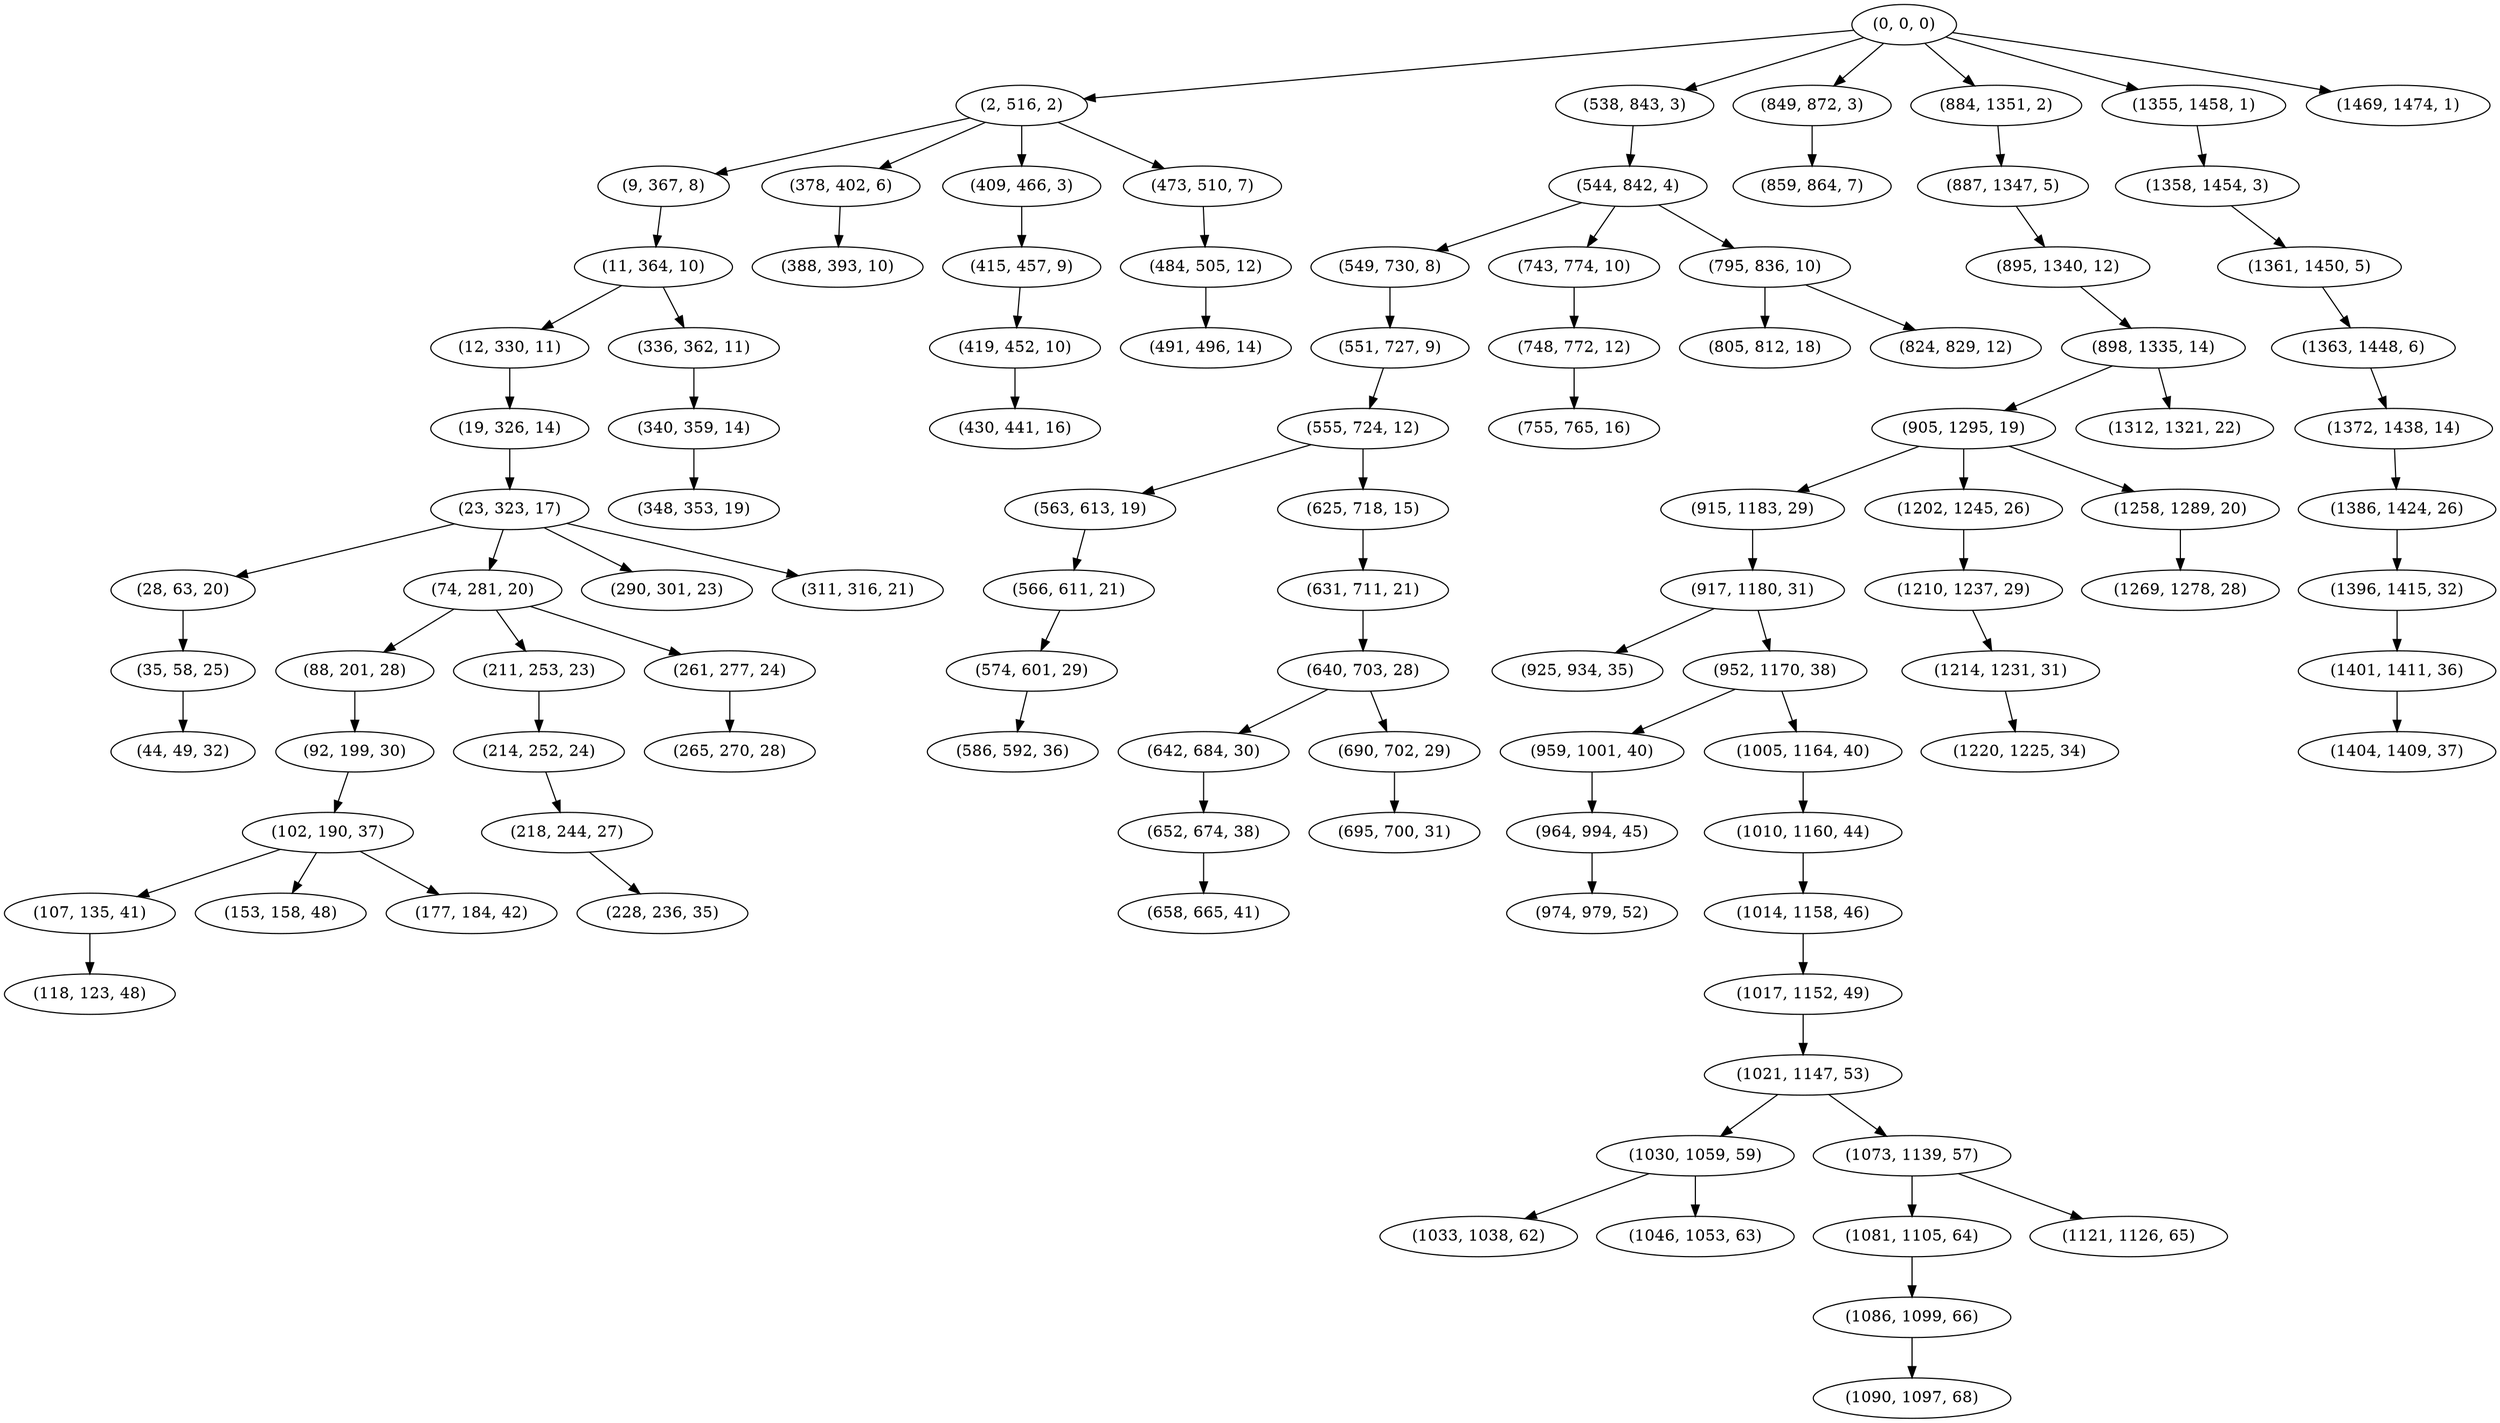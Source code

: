 digraph tree {
    "(0, 0, 0)";
    "(2, 516, 2)";
    "(9, 367, 8)";
    "(11, 364, 10)";
    "(12, 330, 11)";
    "(19, 326, 14)";
    "(23, 323, 17)";
    "(28, 63, 20)";
    "(35, 58, 25)";
    "(44, 49, 32)";
    "(74, 281, 20)";
    "(88, 201, 28)";
    "(92, 199, 30)";
    "(102, 190, 37)";
    "(107, 135, 41)";
    "(118, 123, 48)";
    "(153, 158, 48)";
    "(177, 184, 42)";
    "(211, 253, 23)";
    "(214, 252, 24)";
    "(218, 244, 27)";
    "(228, 236, 35)";
    "(261, 277, 24)";
    "(265, 270, 28)";
    "(290, 301, 23)";
    "(311, 316, 21)";
    "(336, 362, 11)";
    "(340, 359, 14)";
    "(348, 353, 19)";
    "(378, 402, 6)";
    "(388, 393, 10)";
    "(409, 466, 3)";
    "(415, 457, 9)";
    "(419, 452, 10)";
    "(430, 441, 16)";
    "(473, 510, 7)";
    "(484, 505, 12)";
    "(491, 496, 14)";
    "(538, 843, 3)";
    "(544, 842, 4)";
    "(549, 730, 8)";
    "(551, 727, 9)";
    "(555, 724, 12)";
    "(563, 613, 19)";
    "(566, 611, 21)";
    "(574, 601, 29)";
    "(586, 592, 36)";
    "(625, 718, 15)";
    "(631, 711, 21)";
    "(640, 703, 28)";
    "(642, 684, 30)";
    "(652, 674, 38)";
    "(658, 665, 41)";
    "(690, 702, 29)";
    "(695, 700, 31)";
    "(743, 774, 10)";
    "(748, 772, 12)";
    "(755, 765, 16)";
    "(795, 836, 10)";
    "(805, 812, 18)";
    "(824, 829, 12)";
    "(849, 872, 3)";
    "(859, 864, 7)";
    "(884, 1351, 2)";
    "(887, 1347, 5)";
    "(895, 1340, 12)";
    "(898, 1335, 14)";
    "(905, 1295, 19)";
    "(915, 1183, 29)";
    "(917, 1180, 31)";
    "(925, 934, 35)";
    "(952, 1170, 38)";
    "(959, 1001, 40)";
    "(964, 994, 45)";
    "(974, 979, 52)";
    "(1005, 1164, 40)";
    "(1010, 1160, 44)";
    "(1014, 1158, 46)";
    "(1017, 1152, 49)";
    "(1021, 1147, 53)";
    "(1030, 1059, 59)";
    "(1033, 1038, 62)";
    "(1046, 1053, 63)";
    "(1073, 1139, 57)";
    "(1081, 1105, 64)";
    "(1086, 1099, 66)";
    "(1090, 1097, 68)";
    "(1121, 1126, 65)";
    "(1202, 1245, 26)";
    "(1210, 1237, 29)";
    "(1214, 1231, 31)";
    "(1220, 1225, 34)";
    "(1258, 1289, 20)";
    "(1269, 1278, 28)";
    "(1312, 1321, 22)";
    "(1355, 1458, 1)";
    "(1358, 1454, 3)";
    "(1361, 1450, 5)";
    "(1363, 1448, 6)";
    "(1372, 1438, 14)";
    "(1386, 1424, 26)";
    "(1396, 1415, 32)";
    "(1401, 1411, 36)";
    "(1404, 1409, 37)";
    "(1469, 1474, 1)";
    "(0, 0, 0)" -> "(2, 516, 2)";
    "(0, 0, 0)" -> "(538, 843, 3)";
    "(0, 0, 0)" -> "(849, 872, 3)";
    "(0, 0, 0)" -> "(884, 1351, 2)";
    "(0, 0, 0)" -> "(1355, 1458, 1)";
    "(0, 0, 0)" -> "(1469, 1474, 1)";
    "(2, 516, 2)" -> "(9, 367, 8)";
    "(2, 516, 2)" -> "(378, 402, 6)";
    "(2, 516, 2)" -> "(409, 466, 3)";
    "(2, 516, 2)" -> "(473, 510, 7)";
    "(9, 367, 8)" -> "(11, 364, 10)";
    "(11, 364, 10)" -> "(12, 330, 11)";
    "(11, 364, 10)" -> "(336, 362, 11)";
    "(12, 330, 11)" -> "(19, 326, 14)";
    "(19, 326, 14)" -> "(23, 323, 17)";
    "(23, 323, 17)" -> "(28, 63, 20)";
    "(23, 323, 17)" -> "(74, 281, 20)";
    "(23, 323, 17)" -> "(290, 301, 23)";
    "(23, 323, 17)" -> "(311, 316, 21)";
    "(28, 63, 20)" -> "(35, 58, 25)";
    "(35, 58, 25)" -> "(44, 49, 32)";
    "(74, 281, 20)" -> "(88, 201, 28)";
    "(74, 281, 20)" -> "(211, 253, 23)";
    "(74, 281, 20)" -> "(261, 277, 24)";
    "(88, 201, 28)" -> "(92, 199, 30)";
    "(92, 199, 30)" -> "(102, 190, 37)";
    "(102, 190, 37)" -> "(107, 135, 41)";
    "(102, 190, 37)" -> "(153, 158, 48)";
    "(102, 190, 37)" -> "(177, 184, 42)";
    "(107, 135, 41)" -> "(118, 123, 48)";
    "(211, 253, 23)" -> "(214, 252, 24)";
    "(214, 252, 24)" -> "(218, 244, 27)";
    "(218, 244, 27)" -> "(228, 236, 35)";
    "(261, 277, 24)" -> "(265, 270, 28)";
    "(336, 362, 11)" -> "(340, 359, 14)";
    "(340, 359, 14)" -> "(348, 353, 19)";
    "(378, 402, 6)" -> "(388, 393, 10)";
    "(409, 466, 3)" -> "(415, 457, 9)";
    "(415, 457, 9)" -> "(419, 452, 10)";
    "(419, 452, 10)" -> "(430, 441, 16)";
    "(473, 510, 7)" -> "(484, 505, 12)";
    "(484, 505, 12)" -> "(491, 496, 14)";
    "(538, 843, 3)" -> "(544, 842, 4)";
    "(544, 842, 4)" -> "(549, 730, 8)";
    "(544, 842, 4)" -> "(743, 774, 10)";
    "(544, 842, 4)" -> "(795, 836, 10)";
    "(549, 730, 8)" -> "(551, 727, 9)";
    "(551, 727, 9)" -> "(555, 724, 12)";
    "(555, 724, 12)" -> "(563, 613, 19)";
    "(555, 724, 12)" -> "(625, 718, 15)";
    "(563, 613, 19)" -> "(566, 611, 21)";
    "(566, 611, 21)" -> "(574, 601, 29)";
    "(574, 601, 29)" -> "(586, 592, 36)";
    "(625, 718, 15)" -> "(631, 711, 21)";
    "(631, 711, 21)" -> "(640, 703, 28)";
    "(640, 703, 28)" -> "(642, 684, 30)";
    "(640, 703, 28)" -> "(690, 702, 29)";
    "(642, 684, 30)" -> "(652, 674, 38)";
    "(652, 674, 38)" -> "(658, 665, 41)";
    "(690, 702, 29)" -> "(695, 700, 31)";
    "(743, 774, 10)" -> "(748, 772, 12)";
    "(748, 772, 12)" -> "(755, 765, 16)";
    "(795, 836, 10)" -> "(805, 812, 18)";
    "(795, 836, 10)" -> "(824, 829, 12)";
    "(849, 872, 3)" -> "(859, 864, 7)";
    "(884, 1351, 2)" -> "(887, 1347, 5)";
    "(887, 1347, 5)" -> "(895, 1340, 12)";
    "(895, 1340, 12)" -> "(898, 1335, 14)";
    "(898, 1335, 14)" -> "(905, 1295, 19)";
    "(898, 1335, 14)" -> "(1312, 1321, 22)";
    "(905, 1295, 19)" -> "(915, 1183, 29)";
    "(905, 1295, 19)" -> "(1202, 1245, 26)";
    "(905, 1295, 19)" -> "(1258, 1289, 20)";
    "(915, 1183, 29)" -> "(917, 1180, 31)";
    "(917, 1180, 31)" -> "(925, 934, 35)";
    "(917, 1180, 31)" -> "(952, 1170, 38)";
    "(952, 1170, 38)" -> "(959, 1001, 40)";
    "(952, 1170, 38)" -> "(1005, 1164, 40)";
    "(959, 1001, 40)" -> "(964, 994, 45)";
    "(964, 994, 45)" -> "(974, 979, 52)";
    "(1005, 1164, 40)" -> "(1010, 1160, 44)";
    "(1010, 1160, 44)" -> "(1014, 1158, 46)";
    "(1014, 1158, 46)" -> "(1017, 1152, 49)";
    "(1017, 1152, 49)" -> "(1021, 1147, 53)";
    "(1021, 1147, 53)" -> "(1030, 1059, 59)";
    "(1021, 1147, 53)" -> "(1073, 1139, 57)";
    "(1030, 1059, 59)" -> "(1033, 1038, 62)";
    "(1030, 1059, 59)" -> "(1046, 1053, 63)";
    "(1073, 1139, 57)" -> "(1081, 1105, 64)";
    "(1073, 1139, 57)" -> "(1121, 1126, 65)";
    "(1081, 1105, 64)" -> "(1086, 1099, 66)";
    "(1086, 1099, 66)" -> "(1090, 1097, 68)";
    "(1202, 1245, 26)" -> "(1210, 1237, 29)";
    "(1210, 1237, 29)" -> "(1214, 1231, 31)";
    "(1214, 1231, 31)" -> "(1220, 1225, 34)";
    "(1258, 1289, 20)" -> "(1269, 1278, 28)";
    "(1355, 1458, 1)" -> "(1358, 1454, 3)";
    "(1358, 1454, 3)" -> "(1361, 1450, 5)";
    "(1361, 1450, 5)" -> "(1363, 1448, 6)";
    "(1363, 1448, 6)" -> "(1372, 1438, 14)";
    "(1372, 1438, 14)" -> "(1386, 1424, 26)";
    "(1386, 1424, 26)" -> "(1396, 1415, 32)";
    "(1396, 1415, 32)" -> "(1401, 1411, 36)";
    "(1401, 1411, 36)" -> "(1404, 1409, 37)";
}
